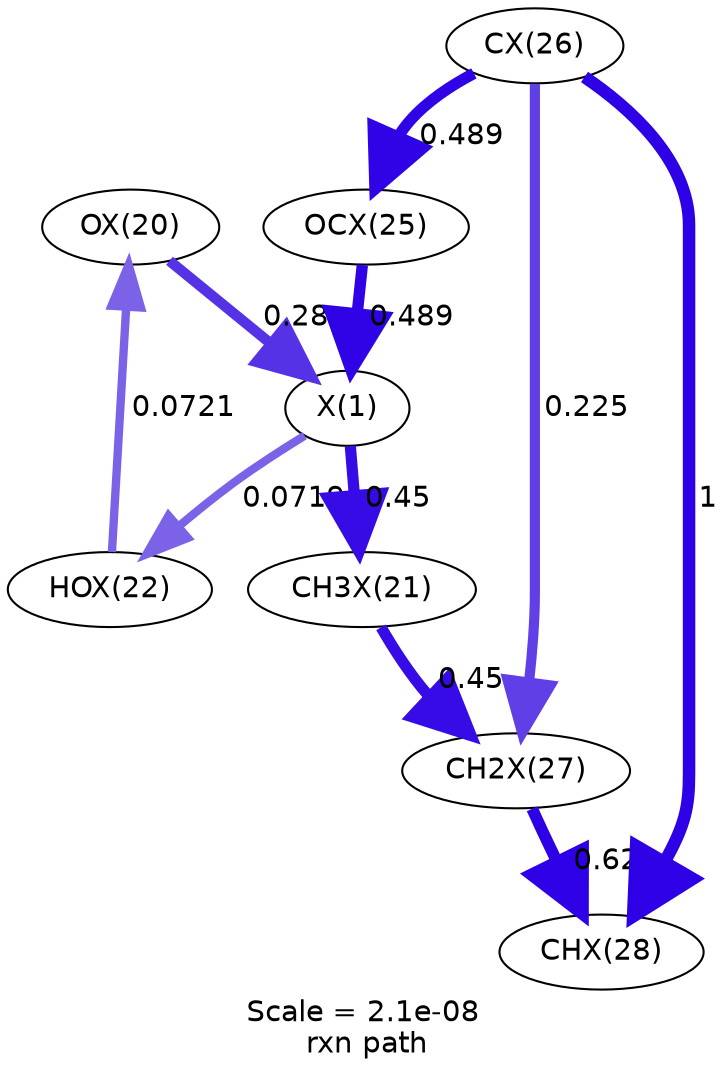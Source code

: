 digraph reaction_paths {
center=1;
s24 -> s22[fontname="Helvetica", style="setlinewidth(5.04)", arrowsize=2.52, color="0.7, 0.78, 0.9"
, label=" 0.28"];
s22 -> s26[fontname="Helvetica", style="setlinewidth(4.01)", arrowsize=2.01, color="0.7, 0.572, 0.9"
, label=" 0.0719"];
s22 -> s25[fontname="Helvetica", style="setlinewidth(5.4)", arrowsize=2.7, color="0.7, 0.95, 0.9"
, label=" 0.45"];
s29 -> s22[fontname="Helvetica", style="setlinewidth(5.46)", arrowsize=2.73, color="0.7, 0.989, 0.9"
, label=" 0.489"];
s26 -> s24[fontname="Helvetica", style="setlinewidth(4.01)", arrowsize=2.01, color="0.7, 0.572, 0.9"
, label=" 0.0721"];
s25 -> s31[fontname="Helvetica", style="setlinewidth(5.4)", arrowsize=2.7, color="0.7, 0.95, 0.9"
, label=" 0.45"];
s31 -> s32[fontname="Helvetica", style="setlinewidth(5.64)", arrowsize=2.82, color="0.7, 1.12, 0.9"
, label=" 0.623"];
s30 -> s31[fontname="Helvetica", style="setlinewidth(4.88)", arrowsize=2.44, color="0.7, 0.725, 0.9"
, label=" 0.225"];
s30 -> s32[fontname="Helvetica", style="setlinewidth(6)", arrowsize=3, color="0.7, 1.5, 0.9"
, label=" 1"];
s30 -> s29[fontname="Helvetica", style="setlinewidth(5.46)", arrowsize=2.73, color="0.7, 0.989, 0.9"
, label=" 0.489"];
s22 [ fontname="Helvetica", label="X(1)"];
s24 [ fontname="Helvetica", label="OX(20)"];
s25 [ fontname="Helvetica", label="CH3X(21)"];
s26 [ fontname="Helvetica", label="HOX(22)"];
s29 [ fontname="Helvetica", label="OCX(25)"];
s30 [ fontname="Helvetica", label="CX(26)"];
s31 [ fontname="Helvetica", label="CH2X(27)"];
s32 [ fontname="Helvetica", label="CHX(28)"];
 label = "Scale = 2.1e-08\l rxn path";
 fontname = "Helvetica";
}
